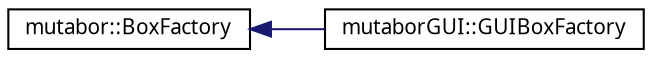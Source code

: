 digraph "Grafische Darstellung der Klassenhierarchie"
{
  edge [fontname="Sans",fontsize="10",labelfontname="Sans",labelfontsize="10"];
  node [fontname="Sans",fontsize="10",shape=record];
  rankdir="LR";
  Node0 [label="mutabor::BoxFactory",height=0.2,width=0.4,color="black", fillcolor="white", style="filled",URL="$d2/d10/classmutabor_1_1BoxFactory.html"];
  Node0 -> Node1 [dir="back",color="midnightblue",fontsize="10",style="solid",fontname="Sans"];
  Node1 [label="mutaborGUI::GUIBoxFactory",height=0.2,width=0.4,color="black", fillcolor="white", style="filled",URL="$dc/d58/classmutaborGUI_1_1GUIBoxFactory.html"];
}
